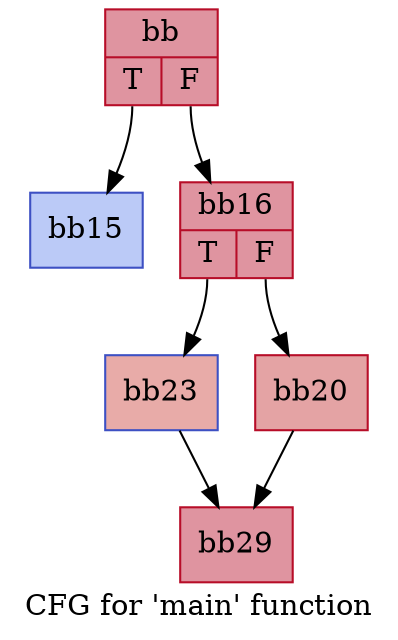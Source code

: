 digraph "CFG for 'main' function" {
	label="CFG for 'main' function";

	Node0x522c480 [shape=record,color="#b70d28ff", style=filled, fillcolor="#b70d2870",label="{bb|{<s0>T|<s1>F}}"];
	Node0x522c480:s0 -> Node0x522e810;
	Node0x522c480:s1 -> Node0x522e8e0;
	Node0x522e810 [shape=record,color="#3d50c3ff", style=filled, fillcolor="#6687ed70",label="{bb15}"];
	Node0x522e8e0 [shape=record,color="#b70d28ff", style=filled, fillcolor="#b70d2870",label="{bb16|{<s0>T|<s1>F}}"];
	Node0x522e8e0:s0 -> Node0x522f050;
	Node0x522e8e0:s1 -> Node0x522f0c0;
	Node0x522f0c0 [shape=record,color="#b70d28ff", style=filled, fillcolor="#c32e3170",label="{bb20}"];
	Node0x522f0c0 -> Node0x522f790;
	Node0x522f050 [shape=record,color="#3d50c3ff", style=filled, fillcolor="#cc403a70",label="{bb23}"];
	Node0x522f050 -> Node0x522f790;
	Node0x522f790 [shape=record,color="#b70d28ff", style=filled, fillcolor="#b70d2870",label="{bb29}"];
}
